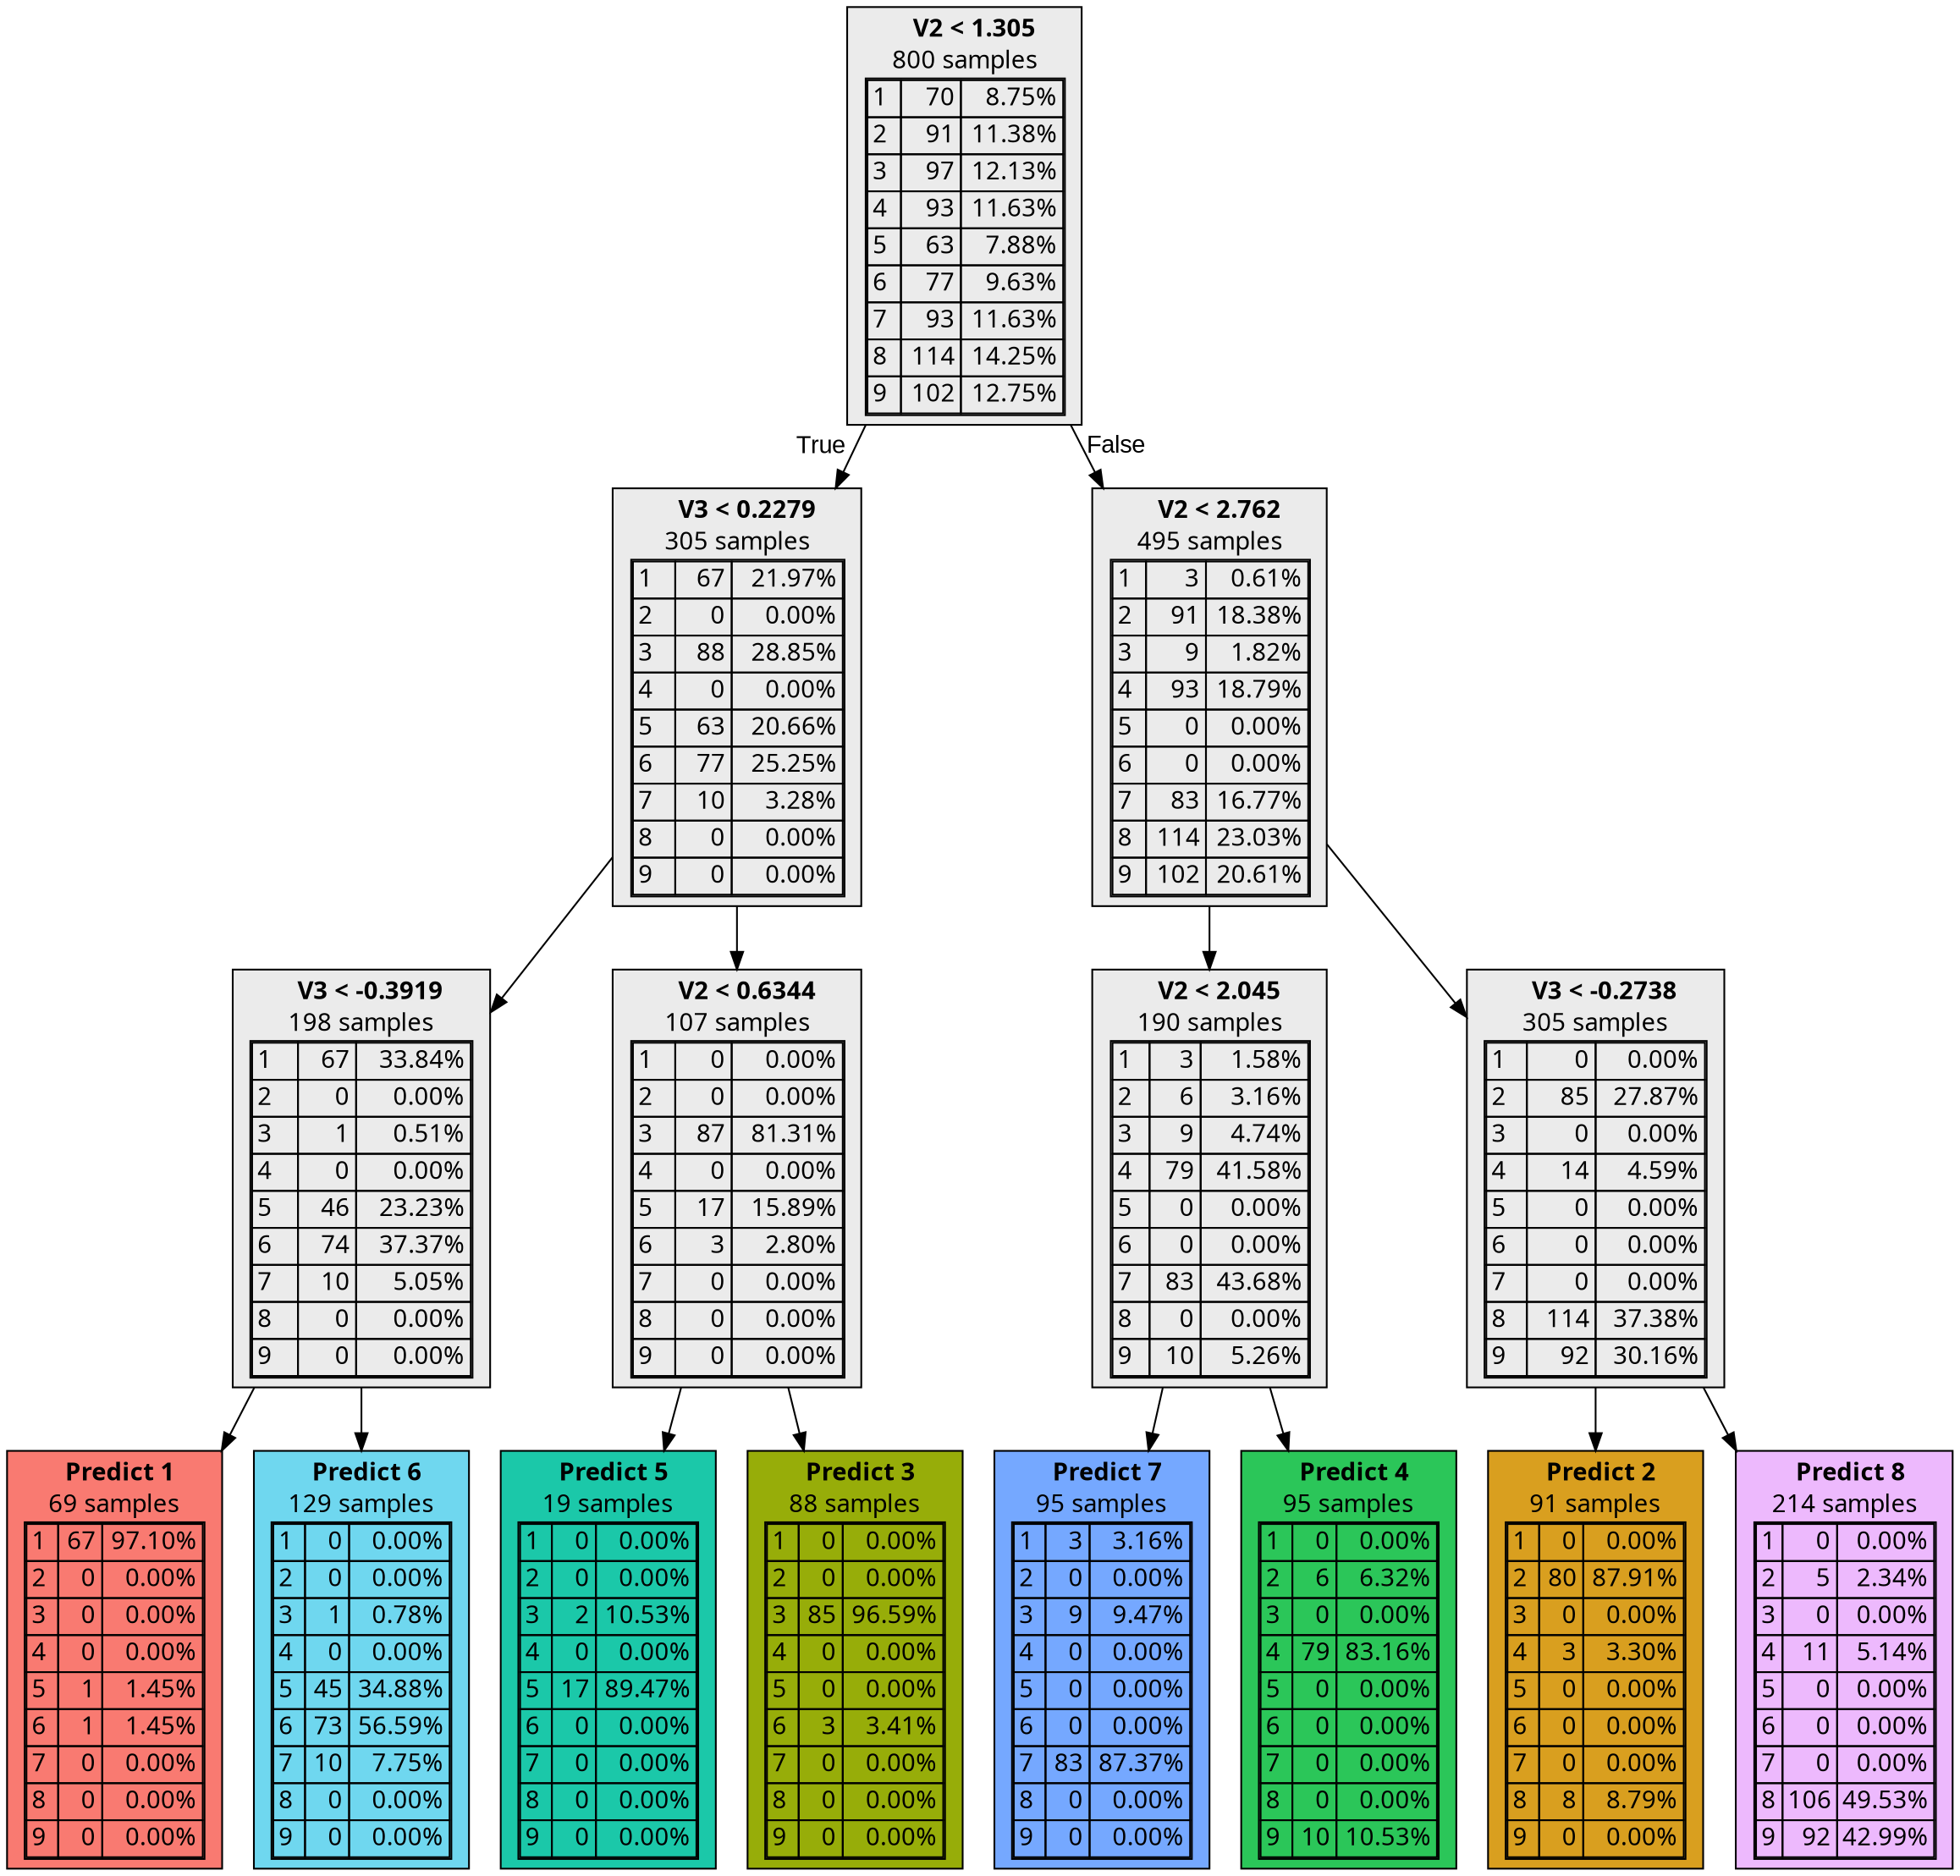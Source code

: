 digraph {
    1 [label=<  <TABLE BORDER="0" CELLPADDING="0">
      <TR>
    <TD>
      <B> V2 &lt; 1.305</B>
    </TD>
  </TR>

    <TR>
      <TD>800 samples</TD>
    </TR>
    <TR>
  <TD>
    <TABLE CELLSPACING="0">
        <TR >
    <TD ALIGN="LEFT">1</TD>
    <TD ALIGN="RIGHT">70</TD>
    <TD ALIGN="RIGHT">8.75%</TD>
  </TR>
  <TR >
    <TD ALIGN="LEFT">2</TD>
    <TD ALIGN="RIGHT">91</TD>
    <TD ALIGN="RIGHT">11.38%</TD>
  </TR>
  <TR >
    <TD ALIGN="LEFT">3</TD>
    <TD ALIGN="RIGHT">97</TD>
    <TD ALIGN="RIGHT">12.13%</TD>
  </TR>
  <TR >
    <TD ALIGN="LEFT">4</TD>
    <TD ALIGN="RIGHT">93</TD>
    <TD ALIGN="RIGHT">11.63%</TD>
  </TR>
  <TR >
    <TD ALIGN="LEFT">5</TD>
    <TD ALIGN="RIGHT">63</TD>
    <TD ALIGN="RIGHT">7.88%</TD>
  </TR>
  <TR >
    <TD ALIGN="LEFT">6</TD>
    <TD ALIGN="RIGHT">77</TD>
    <TD ALIGN="RIGHT">9.63%</TD>
  </TR>
  <TR >
    <TD ALIGN="LEFT">7</TD>
    <TD ALIGN="RIGHT">93</TD>
    <TD ALIGN="RIGHT">11.63%</TD>
  </TR>
  <TR class="highlighted">
    <TD ALIGN="LEFT">8</TD>
    <TD ALIGN="RIGHT">114</TD>
    <TD ALIGN="RIGHT">14.25%</TD>
  </TR>
  <TR >
    <TD ALIGN="LEFT">9</TD>
    <TD ALIGN="RIGHT">102</TD>
    <TD ALIGN="RIGHT">12.75%</TD>
  </TR>

    </TABLE>
  </TD>
</TR>

  </TABLE>
>,fillcolor="#EBEBEB",shape=box,fontname="bold arial",style="filled"];
    1 -> 2 [labeldistance=2.5, labelangle=45, headlabel="True",fontname="arial"];
    1 -> 9 [labeldistance=2.5, labelangle=-45, headlabel="False",fontname="arial"];
    2 [label=<  <TABLE BORDER="0" CELLPADDING="0">
      <TR>
    <TD>
      <B> V3 &lt; 0.2279</B>
    </TD>
  </TR>

    <TR>
      <TD>305 samples</TD>
    </TR>
    <TR>
  <TD>
    <TABLE CELLSPACING="0">
        <TR >
    <TD ALIGN="LEFT">1</TD>
    <TD ALIGN="RIGHT">67</TD>
    <TD ALIGN="RIGHT">21.97%</TD>
  </TR>
  <TR >
    <TD ALIGN="LEFT">2</TD>
    <TD ALIGN="RIGHT">0</TD>
    <TD ALIGN="RIGHT">0.00%</TD>
  </TR>
  <TR class="highlighted">
    <TD ALIGN="LEFT">3</TD>
    <TD ALIGN="RIGHT">88</TD>
    <TD ALIGN="RIGHT">28.85%</TD>
  </TR>
  <TR >
    <TD ALIGN="LEFT">4</TD>
    <TD ALIGN="RIGHT">0</TD>
    <TD ALIGN="RIGHT">0.00%</TD>
  </TR>
  <TR >
    <TD ALIGN="LEFT">5</TD>
    <TD ALIGN="RIGHT">63</TD>
    <TD ALIGN="RIGHT">20.66%</TD>
  </TR>
  <TR >
    <TD ALIGN="LEFT">6</TD>
    <TD ALIGN="RIGHT">77</TD>
    <TD ALIGN="RIGHT">25.25%</TD>
  </TR>
  <TR >
    <TD ALIGN="LEFT">7</TD>
    <TD ALIGN="RIGHT">10</TD>
    <TD ALIGN="RIGHT">3.28%</TD>
  </TR>
  <TR >
    <TD ALIGN="LEFT">8</TD>
    <TD ALIGN="RIGHT">0</TD>
    <TD ALIGN="RIGHT">0.00%</TD>
  </TR>
  <TR >
    <TD ALIGN="LEFT">9</TD>
    <TD ALIGN="RIGHT">0</TD>
    <TD ALIGN="RIGHT">0.00%</TD>
  </TR>

    </TABLE>
  </TD>
</TR>

  </TABLE>
>,fillcolor="#EBEBEB",shape=box,fontname="bold arial",style="filled"];
    2 -> 3;
    2 -> 6;
    3 [label=<  <TABLE BORDER="0" CELLPADDING="0">
      <TR>
    <TD>
      <B> V3 &lt; -0.3919</B>
    </TD>
  </TR>

    <TR>
      <TD>198 samples</TD>
    </TR>
    <TR>
  <TD>
    <TABLE CELLSPACING="0">
        <TR >
    <TD ALIGN="LEFT">1</TD>
    <TD ALIGN="RIGHT">67</TD>
    <TD ALIGN="RIGHT">33.84%</TD>
  </TR>
  <TR >
    <TD ALIGN="LEFT">2</TD>
    <TD ALIGN="RIGHT">0</TD>
    <TD ALIGN="RIGHT">0.00%</TD>
  </TR>
  <TR >
    <TD ALIGN="LEFT">3</TD>
    <TD ALIGN="RIGHT">1</TD>
    <TD ALIGN="RIGHT">0.51%</TD>
  </TR>
  <TR >
    <TD ALIGN="LEFT">4</TD>
    <TD ALIGN="RIGHT">0</TD>
    <TD ALIGN="RIGHT">0.00%</TD>
  </TR>
  <TR >
    <TD ALIGN="LEFT">5</TD>
    <TD ALIGN="RIGHT">46</TD>
    <TD ALIGN="RIGHT">23.23%</TD>
  </TR>
  <TR class="highlighted">
    <TD ALIGN="LEFT">6</TD>
    <TD ALIGN="RIGHT">74</TD>
    <TD ALIGN="RIGHT">37.37%</TD>
  </TR>
  <TR >
    <TD ALIGN="LEFT">7</TD>
    <TD ALIGN="RIGHT">10</TD>
    <TD ALIGN="RIGHT">5.05%</TD>
  </TR>
  <TR >
    <TD ALIGN="LEFT">8</TD>
    <TD ALIGN="RIGHT">0</TD>
    <TD ALIGN="RIGHT">0.00%</TD>
  </TR>
  <TR >
    <TD ALIGN="LEFT">9</TD>
    <TD ALIGN="RIGHT">0</TD>
    <TD ALIGN="RIGHT">0.00%</TD>
  </TR>

    </TABLE>
  </TD>
</TR>

  </TABLE>
>,fillcolor="#EBEBEB",shape=box,fontname="bold arial",style="filled"];
    3 -> 4;
    3 -> 5;
    4 [label=<  <TABLE BORDER="0" CELLPADDING="0">
      <TR>
    <TD>
      <B>Predict 1</B>
    </TD>
  </TR>

    <TR>
      <TD>69 samples</TD>
    </TR>
    <TR>
  <TD>
    <TABLE CELLSPACING="0">
        <TR class="highlighted">
    <TD ALIGN="LEFT">1</TD>
    <TD ALIGN="RIGHT">67</TD>
    <TD ALIGN="RIGHT">97.10%</TD>
  </TR>
  <TR >
    <TD ALIGN="LEFT">2</TD>
    <TD ALIGN="RIGHT">0</TD>
    <TD ALIGN="RIGHT">0.00%</TD>
  </TR>
  <TR >
    <TD ALIGN="LEFT">3</TD>
    <TD ALIGN="RIGHT">0</TD>
    <TD ALIGN="RIGHT">0.00%</TD>
  </TR>
  <TR >
    <TD ALIGN="LEFT">4</TD>
    <TD ALIGN="RIGHT">0</TD>
    <TD ALIGN="RIGHT">0.00%</TD>
  </TR>
  <TR >
    <TD ALIGN="LEFT">5</TD>
    <TD ALIGN="RIGHT">1</TD>
    <TD ALIGN="RIGHT">1.45%</TD>
  </TR>
  <TR >
    <TD ALIGN="LEFT">6</TD>
    <TD ALIGN="RIGHT">1</TD>
    <TD ALIGN="RIGHT">1.45%</TD>
  </TR>
  <TR >
    <TD ALIGN="LEFT">7</TD>
    <TD ALIGN="RIGHT">0</TD>
    <TD ALIGN="RIGHT">0.00%</TD>
  </TR>
  <TR >
    <TD ALIGN="LEFT">8</TD>
    <TD ALIGN="RIGHT">0</TD>
    <TD ALIGN="RIGHT">0.00%</TD>
  </TR>
  <TR >
    <TD ALIGN="LEFT">9</TD>
    <TD ALIGN="RIGHT">0</TD>
    <TD ALIGN="RIGHT">0.00%</TD>
  </TR>

    </TABLE>
  </TD>
</TR>

  </TABLE>
>,fillcolor="#F8766Df8",shape=box,fontname="bold arial",style="filled",color=black];
    5 [label=<  <TABLE BORDER="0" CELLPADDING="0">
      <TR>
    <TD>
      <B>Predict 6</B>
    </TD>
  </TR>

    <TR>
      <TD>129 samples</TD>
    </TR>
    <TR>
  <TD>
    <TABLE CELLSPACING="0">
        <TR >
    <TD ALIGN="LEFT">1</TD>
    <TD ALIGN="RIGHT">0</TD>
    <TD ALIGN="RIGHT">0.00%</TD>
  </TR>
  <TR >
    <TD ALIGN="LEFT">2</TD>
    <TD ALIGN="RIGHT">0</TD>
    <TD ALIGN="RIGHT">0.00%</TD>
  </TR>
  <TR >
    <TD ALIGN="LEFT">3</TD>
    <TD ALIGN="RIGHT">1</TD>
    <TD ALIGN="RIGHT">0.78%</TD>
  </TR>
  <TR >
    <TD ALIGN="LEFT">4</TD>
    <TD ALIGN="RIGHT">0</TD>
    <TD ALIGN="RIGHT">0.00%</TD>
  </TR>
  <TR >
    <TD ALIGN="LEFT">5</TD>
    <TD ALIGN="RIGHT">45</TD>
    <TD ALIGN="RIGHT">34.88%</TD>
  </TR>
  <TR class="highlighted">
    <TD ALIGN="LEFT">6</TD>
    <TD ALIGN="RIGHT">73</TD>
    <TD ALIGN="RIGHT">56.59%</TD>
  </TR>
  <TR >
    <TD ALIGN="LEFT">7</TD>
    <TD ALIGN="RIGHT">10</TD>
    <TD ALIGN="RIGHT">7.75%</TD>
  </TR>
  <TR >
    <TD ALIGN="LEFT">8</TD>
    <TD ALIGN="RIGHT">0</TD>
    <TD ALIGN="RIGHT">0.00%</TD>
  </TR>
  <TR >
    <TD ALIGN="LEFT">9</TD>
    <TD ALIGN="RIGHT">0</TD>
    <TD ALIGN="RIGHT">0.00%</TD>
  </TR>

    </TABLE>
  </TD>
</TR>

  </TABLE>
>,fillcolor="#00B9E390",shape=box,fontname="bold arial",style="filled",color=black];
    6 [label=<  <TABLE BORDER="0" CELLPADDING="0">
      <TR>
    <TD>
      <B> V2 &lt; 0.6344</B>
    </TD>
  </TR>

    <TR>
      <TD>107 samples</TD>
    </TR>
    <TR>
  <TD>
    <TABLE CELLSPACING="0">
        <TR >
    <TD ALIGN="LEFT">1</TD>
    <TD ALIGN="RIGHT">0</TD>
    <TD ALIGN="RIGHT">0.00%</TD>
  </TR>
  <TR >
    <TD ALIGN="LEFT">2</TD>
    <TD ALIGN="RIGHT">0</TD>
    <TD ALIGN="RIGHT">0.00%</TD>
  </TR>
  <TR class="highlighted">
    <TD ALIGN="LEFT">3</TD>
    <TD ALIGN="RIGHT">87</TD>
    <TD ALIGN="RIGHT">81.31%</TD>
  </TR>
  <TR >
    <TD ALIGN="LEFT">4</TD>
    <TD ALIGN="RIGHT">0</TD>
    <TD ALIGN="RIGHT">0.00%</TD>
  </TR>
  <TR >
    <TD ALIGN="LEFT">5</TD>
    <TD ALIGN="RIGHT">17</TD>
    <TD ALIGN="RIGHT">15.89%</TD>
  </TR>
  <TR >
    <TD ALIGN="LEFT">6</TD>
    <TD ALIGN="RIGHT">3</TD>
    <TD ALIGN="RIGHT">2.80%</TD>
  </TR>
  <TR >
    <TD ALIGN="LEFT">7</TD>
    <TD ALIGN="RIGHT">0</TD>
    <TD ALIGN="RIGHT">0.00%</TD>
  </TR>
  <TR >
    <TD ALIGN="LEFT">8</TD>
    <TD ALIGN="RIGHT">0</TD>
    <TD ALIGN="RIGHT">0.00%</TD>
  </TR>
  <TR >
    <TD ALIGN="LEFT">9</TD>
    <TD ALIGN="RIGHT">0</TD>
    <TD ALIGN="RIGHT">0.00%</TD>
  </TR>

    </TABLE>
  </TD>
</TR>

  </TABLE>
>,fillcolor="#EBEBEB",shape=box,fontname="bold arial",style="filled"];
    6 -> 7;
    6 -> 8;
    7 [label=<  <TABLE BORDER="0" CELLPADDING="0">
      <TR>
    <TD>
      <B>Predict 5</B>
    </TD>
  </TR>

    <TR>
      <TD>19 samples</TD>
    </TR>
    <TR>
  <TD>
    <TABLE CELLSPACING="0">
        <TR >
    <TD ALIGN="LEFT">1</TD>
    <TD ALIGN="RIGHT">0</TD>
    <TD ALIGN="RIGHT">0.00%</TD>
  </TR>
  <TR >
    <TD ALIGN="LEFT">2</TD>
    <TD ALIGN="RIGHT">0</TD>
    <TD ALIGN="RIGHT">0.00%</TD>
  </TR>
  <TR >
    <TD ALIGN="LEFT">3</TD>
    <TD ALIGN="RIGHT">2</TD>
    <TD ALIGN="RIGHT">10.53%</TD>
  </TR>
  <TR >
    <TD ALIGN="LEFT">4</TD>
    <TD ALIGN="RIGHT">0</TD>
    <TD ALIGN="RIGHT">0.00%</TD>
  </TR>
  <TR class="highlighted">
    <TD ALIGN="LEFT">5</TD>
    <TD ALIGN="RIGHT">17</TD>
    <TD ALIGN="RIGHT">89.47%</TD>
  </TR>
  <TR >
    <TD ALIGN="LEFT">6</TD>
    <TD ALIGN="RIGHT">0</TD>
    <TD ALIGN="RIGHT">0.00%</TD>
  </TR>
  <TR >
    <TD ALIGN="LEFT">7</TD>
    <TD ALIGN="RIGHT">0</TD>
    <TD ALIGN="RIGHT">0.00%</TD>
  </TR>
  <TR >
    <TD ALIGN="LEFT">8</TD>
    <TD ALIGN="RIGHT">0</TD>
    <TD ALIGN="RIGHT">0.00%</TD>
  </TR>
  <TR >
    <TD ALIGN="LEFT">9</TD>
    <TD ALIGN="RIGHT">0</TD>
    <TD ALIGN="RIGHT">0.00%</TD>
  </TR>

    </TABLE>
  </TD>
</TR>

  </TABLE>
>,fillcolor="#00C19Fe4",shape=box,fontname="bold arial",style="filled",color=black];
    8 [label=<  <TABLE BORDER="0" CELLPADDING="0">
      <TR>
    <TD>
      <B>Predict 3</B>
    </TD>
  </TR>

    <TR>
      <TD>88 samples</TD>
    </TR>
    <TR>
  <TD>
    <TABLE CELLSPACING="0">
        <TR >
    <TD ALIGN="LEFT">1</TD>
    <TD ALIGN="RIGHT">0</TD>
    <TD ALIGN="RIGHT">0.00%</TD>
  </TR>
  <TR >
    <TD ALIGN="LEFT">2</TD>
    <TD ALIGN="RIGHT">0</TD>
    <TD ALIGN="RIGHT">0.00%</TD>
  </TR>
  <TR class="highlighted">
    <TD ALIGN="LEFT">3</TD>
    <TD ALIGN="RIGHT">85</TD>
    <TD ALIGN="RIGHT">96.59%</TD>
  </TR>
  <TR >
    <TD ALIGN="LEFT">4</TD>
    <TD ALIGN="RIGHT">0</TD>
    <TD ALIGN="RIGHT">0.00%</TD>
  </TR>
  <TR >
    <TD ALIGN="LEFT">5</TD>
    <TD ALIGN="RIGHT">0</TD>
    <TD ALIGN="RIGHT">0.00%</TD>
  </TR>
  <TR >
    <TD ALIGN="LEFT">6</TD>
    <TD ALIGN="RIGHT">3</TD>
    <TD ALIGN="RIGHT">3.41%</TD>
  </TR>
  <TR >
    <TD ALIGN="LEFT">7</TD>
    <TD ALIGN="RIGHT">0</TD>
    <TD ALIGN="RIGHT">0.00%</TD>
  </TR>
  <TR >
    <TD ALIGN="LEFT">8</TD>
    <TD ALIGN="RIGHT">0</TD>
    <TD ALIGN="RIGHT">0.00%</TD>
  </TR>
  <TR >
    <TD ALIGN="LEFT">9</TD>
    <TD ALIGN="RIGHT">0</TD>
    <TD ALIGN="RIGHT">0.00%</TD>
  </TR>

    </TABLE>
  </TD>
</TR>

  </TABLE>
>,fillcolor="#93AA00f6",shape=box,fontname="bold arial",style="filled",color=black];
    9 [label=<  <TABLE BORDER="0" CELLPADDING="0">
      <TR>
    <TD>
      <B> V2 &lt; 2.762</B>
    </TD>
  </TR>

    <TR>
      <TD>495 samples</TD>
    </TR>
    <TR>
  <TD>
    <TABLE CELLSPACING="0">
        <TR >
    <TD ALIGN="LEFT">1</TD>
    <TD ALIGN="RIGHT">3</TD>
    <TD ALIGN="RIGHT">0.61%</TD>
  </TR>
  <TR >
    <TD ALIGN="LEFT">2</TD>
    <TD ALIGN="RIGHT">91</TD>
    <TD ALIGN="RIGHT">18.38%</TD>
  </TR>
  <TR >
    <TD ALIGN="LEFT">3</TD>
    <TD ALIGN="RIGHT">9</TD>
    <TD ALIGN="RIGHT">1.82%</TD>
  </TR>
  <TR >
    <TD ALIGN="LEFT">4</TD>
    <TD ALIGN="RIGHT">93</TD>
    <TD ALIGN="RIGHT">18.79%</TD>
  </TR>
  <TR >
    <TD ALIGN="LEFT">5</TD>
    <TD ALIGN="RIGHT">0</TD>
    <TD ALIGN="RIGHT">0.00%</TD>
  </TR>
  <TR >
    <TD ALIGN="LEFT">6</TD>
    <TD ALIGN="RIGHT">0</TD>
    <TD ALIGN="RIGHT">0.00%</TD>
  </TR>
  <TR >
    <TD ALIGN="LEFT">7</TD>
    <TD ALIGN="RIGHT">83</TD>
    <TD ALIGN="RIGHT">16.77%</TD>
  </TR>
  <TR class="highlighted">
    <TD ALIGN="LEFT">8</TD>
    <TD ALIGN="RIGHT">114</TD>
    <TD ALIGN="RIGHT">23.03%</TD>
  </TR>
  <TR >
    <TD ALIGN="LEFT">9</TD>
    <TD ALIGN="RIGHT">102</TD>
    <TD ALIGN="RIGHT">20.61%</TD>
  </TR>

    </TABLE>
  </TD>
</TR>

  </TABLE>
>,fillcolor="#EBEBEB",shape=box,fontname="bold arial",style="filled"];
    9 -> 10;
    9 -> 13;
    10 [label=<  <TABLE BORDER="0" CELLPADDING="0">
      <TR>
    <TD>
      <B> V2 &lt; 2.045</B>
    </TD>
  </TR>

    <TR>
      <TD>190 samples</TD>
    </TR>
    <TR>
  <TD>
    <TABLE CELLSPACING="0">
        <TR >
    <TD ALIGN="LEFT">1</TD>
    <TD ALIGN="RIGHT">3</TD>
    <TD ALIGN="RIGHT">1.58%</TD>
  </TR>
  <TR >
    <TD ALIGN="LEFT">2</TD>
    <TD ALIGN="RIGHT">6</TD>
    <TD ALIGN="RIGHT">3.16%</TD>
  </TR>
  <TR >
    <TD ALIGN="LEFT">3</TD>
    <TD ALIGN="RIGHT">9</TD>
    <TD ALIGN="RIGHT">4.74%</TD>
  </TR>
  <TR >
    <TD ALIGN="LEFT">4</TD>
    <TD ALIGN="RIGHT">79</TD>
    <TD ALIGN="RIGHT">41.58%</TD>
  </TR>
  <TR >
    <TD ALIGN="LEFT">5</TD>
    <TD ALIGN="RIGHT">0</TD>
    <TD ALIGN="RIGHT">0.00%</TD>
  </TR>
  <TR >
    <TD ALIGN="LEFT">6</TD>
    <TD ALIGN="RIGHT">0</TD>
    <TD ALIGN="RIGHT">0.00%</TD>
  </TR>
  <TR class="highlighted">
    <TD ALIGN="LEFT">7</TD>
    <TD ALIGN="RIGHT">83</TD>
    <TD ALIGN="RIGHT">43.68%</TD>
  </TR>
  <TR >
    <TD ALIGN="LEFT">8</TD>
    <TD ALIGN="RIGHT">0</TD>
    <TD ALIGN="RIGHT">0.00%</TD>
  </TR>
  <TR >
    <TD ALIGN="LEFT">9</TD>
    <TD ALIGN="RIGHT">10</TD>
    <TD ALIGN="RIGHT">5.26%</TD>
  </TR>

    </TABLE>
  </TD>
</TR>

  </TABLE>
>,fillcolor="#EBEBEB",shape=box,fontname="bold arial",style="filled"];
    10 -> 11;
    10 -> 12;
    11 [label=<  <TABLE BORDER="0" CELLPADDING="0">
      <TR>
    <TD>
      <B>Predict 7</B>
    </TD>
  </TR>

    <TR>
      <TD>95 samples</TD>
    </TR>
    <TR>
  <TD>
    <TABLE CELLSPACING="0">
        <TR >
    <TD ALIGN="LEFT">1</TD>
    <TD ALIGN="RIGHT">3</TD>
    <TD ALIGN="RIGHT">3.16%</TD>
  </TR>
  <TR >
    <TD ALIGN="LEFT">2</TD>
    <TD ALIGN="RIGHT">0</TD>
    <TD ALIGN="RIGHT">0.00%</TD>
  </TR>
  <TR >
    <TD ALIGN="LEFT">3</TD>
    <TD ALIGN="RIGHT">9</TD>
    <TD ALIGN="RIGHT">9.47%</TD>
  </TR>
  <TR >
    <TD ALIGN="LEFT">4</TD>
    <TD ALIGN="RIGHT">0</TD>
    <TD ALIGN="RIGHT">0.00%</TD>
  </TR>
  <TR >
    <TD ALIGN="LEFT">5</TD>
    <TD ALIGN="RIGHT">0</TD>
    <TD ALIGN="RIGHT">0.00%</TD>
  </TR>
  <TR >
    <TD ALIGN="LEFT">6</TD>
    <TD ALIGN="RIGHT">0</TD>
    <TD ALIGN="RIGHT">0.00%</TD>
  </TR>
  <TR class="highlighted">
    <TD ALIGN="LEFT">7</TD>
    <TD ALIGN="RIGHT">83</TD>
    <TD ALIGN="RIGHT">87.37%</TD>
  </TR>
  <TR >
    <TD ALIGN="LEFT">8</TD>
    <TD ALIGN="RIGHT">0</TD>
    <TD ALIGN="RIGHT">0.00%</TD>
  </TR>
  <TR >
    <TD ALIGN="LEFT">9</TD>
    <TD ALIGN="RIGHT">0</TD>
    <TD ALIGN="RIGHT">0.00%</TD>
  </TR>

    </TABLE>
  </TD>
</TR>

  </TABLE>
>,fillcolor="#619CFFdf",shape=box,fontname="bold arial",style="filled",color=black];
    12 [label=<  <TABLE BORDER="0" CELLPADDING="0">
      <TR>
    <TD>
      <B>Predict 4</B>
    </TD>
  </TR>

    <TR>
      <TD>95 samples</TD>
    </TR>
    <TR>
  <TD>
    <TABLE CELLSPACING="0">
        <TR >
    <TD ALIGN="LEFT">1</TD>
    <TD ALIGN="RIGHT">0</TD>
    <TD ALIGN="RIGHT">0.00%</TD>
  </TR>
  <TR >
    <TD ALIGN="LEFT">2</TD>
    <TD ALIGN="RIGHT">6</TD>
    <TD ALIGN="RIGHT">6.32%</TD>
  </TR>
  <TR >
    <TD ALIGN="LEFT">3</TD>
    <TD ALIGN="RIGHT">0</TD>
    <TD ALIGN="RIGHT">0.00%</TD>
  </TR>
  <TR class="highlighted">
    <TD ALIGN="LEFT">4</TD>
    <TD ALIGN="RIGHT">79</TD>
    <TD ALIGN="RIGHT">83.16%</TD>
  </TR>
  <TR >
    <TD ALIGN="LEFT">5</TD>
    <TD ALIGN="RIGHT">0</TD>
    <TD ALIGN="RIGHT">0.00%</TD>
  </TR>
  <TR >
    <TD ALIGN="LEFT">6</TD>
    <TD ALIGN="RIGHT">0</TD>
    <TD ALIGN="RIGHT">0.00%</TD>
  </TR>
  <TR >
    <TD ALIGN="LEFT">7</TD>
    <TD ALIGN="RIGHT">0</TD>
    <TD ALIGN="RIGHT">0.00%</TD>
  </TR>
  <TR >
    <TD ALIGN="LEFT">8</TD>
    <TD ALIGN="RIGHT">0</TD>
    <TD ALIGN="RIGHT">0.00%</TD>
  </TR>
  <TR >
    <TD ALIGN="LEFT">9</TD>
    <TD ALIGN="RIGHT">10</TD>
    <TD ALIGN="RIGHT">10.53%</TD>
  </TR>

    </TABLE>
  </TD>
</TR>

  </TABLE>
>,fillcolor="#00BA38d4",shape=box,fontname="bold arial",style="filled",color=black];
    13 [label=<  <TABLE BORDER="0" CELLPADDING="0">
      <TR>
    <TD>
      <B> V3 &lt; -0.2738</B>
    </TD>
  </TR>

    <TR>
      <TD>305 samples</TD>
    </TR>
    <TR>
  <TD>
    <TABLE CELLSPACING="0">
        <TR >
    <TD ALIGN="LEFT">1</TD>
    <TD ALIGN="RIGHT">0</TD>
    <TD ALIGN="RIGHT">0.00%</TD>
  </TR>
  <TR >
    <TD ALIGN="LEFT">2</TD>
    <TD ALIGN="RIGHT">85</TD>
    <TD ALIGN="RIGHT">27.87%</TD>
  </TR>
  <TR >
    <TD ALIGN="LEFT">3</TD>
    <TD ALIGN="RIGHT">0</TD>
    <TD ALIGN="RIGHT">0.00%</TD>
  </TR>
  <TR >
    <TD ALIGN="LEFT">4</TD>
    <TD ALIGN="RIGHT">14</TD>
    <TD ALIGN="RIGHT">4.59%</TD>
  </TR>
  <TR >
    <TD ALIGN="LEFT">5</TD>
    <TD ALIGN="RIGHT">0</TD>
    <TD ALIGN="RIGHT">0.00%</TD>
  </TR>
  <TR >
    <TD ALIGN="LEFT">6</TD>
    <TD ALIGN="RIGHT">0</TD>
    <TD ALIGN="RIGHT">0.00%</TD>
  </TR>
  <TR >
    <TD ALIGN="LEFT">7</TD>
    <TD ALIGN="RIGHT">0</TD>
    <TD ALIGN="RIGHT">0.00%</TD>
  </TR>
  <TR class="highlighted">
    <TD ALIGN="LEFT">8</TD>
    <TD ALIGN="RIGHT">114</TD>
    <TD ALIGN="RIGHT">37.38%</TD>
  </TR>
  <TR >
    <TD ALIGN="LEFT">9</TD>
    <TD ALIGN="RIGHT">92</TD>
    <TD ALIGN="RIGHT">30.16%</TD>
  </TR>

    </TABLE>
  </TD>
</TR>

  </TABLE>
>,fillcolor="#EBEBEB",shape=box,fontname="bold arial",style="filled"];
    13 -> 14;
    13 -> 15;
    14 [label=<  <TABLE BORDER="0" CELLPADDING="0">
      <TR>
    <TD>
      <B>Predict 2</B>
    </TD>
  </TR>

    <TR>
      <TD>91 samples</TD>
    </TR>
    <TR>
  <TD>
    <TABLE CELLSPACING="0">
        <TR >
    <TD ALIGN="LEFT">1</TD>
    <TD ALIGN="RIGHT">0</TD>
    <TD ALIGN="RIGHT">0.00%</TD>
  </TR>
  <TR class="highlighted">
    <TD ALIGN="LEFT">2</TD>
    <TD ALIGN="RIGHT">80</TD>
    <TD ALIGN="RIGHT">87.91%</TD>
  </TR>
  <TR >
    <TD ALIGN="LEFT">3</TD>
    <TD ALIGN="RIGHT">0</TD>
    <TD ALIGN="RIGHT">0.00%</TD>
  </TR>
  <TR >
    <TD ALIGN="LEFT">4</TD>
    <TD ALIGN="RIGHT">3</TD>
    <TD ALIGN="RIGHT">3.30%</TD>
  </TR>
  <TR >
    <TD ALIGN="LEFT">5</TD>
    <TD ALIGN="RIGHT">0</TD>
    <TD ALIGN="RIGHT">0.00%</TD>
  </TR>
  <TR >
    <TD ALIGN="LEFT">6</TD>
    <TD ALIGN="RIGHT">0</TD>
    <TD ALIGN="RIGHT">0.00%</TD>
  </TR>
  <TR >
    <TD ALIGN="LEFT">7</TD>
    <TD ALIGN="RIGHT">0</TD>
    <TD ALIGN="RIGHT">0.00%</TD>
  </TR>
  <TR >
    <TD ALIGN="LEFT">8</TD>
    <TD ALIGN="RIGHT">8</TD>
    <TD ALIGN="RIGHT">8.79%</TD>
  </TR>
  <TR >
    <TD ALIGN="LEFT">9</TD>
    <TD ALIGN="RIGHT">0</TD>
    <TD ALIGN="RIGHT">0.00%</TD>
  </TR>

    </TABLE>
  </TD>
</TR>

  </TABLE>
>,fillcolor="#D39200e0",shape=box,fontname="bold arial",style="filled",color=black];
    15 [label=<  <TABLE BORDER="0" CELLPADDING="0">
      <TR>
    <TD>
      <B>Predict 8</B>
    </TD>
  </TR>

    <TR>
      <TD>214 samples</TD>
    </TR>
    <TR>
  <TD>
    <TABLE CELLSPACING="0">
        <TR >
    <TD ALIGN="LEFT">1</TD>
    <TD ALIGN="RIGHT">0</TD>
    <TD ALIGN="RIGHT">0.00%</TD>
  </TR>
  <TR >
    <TD ALIGN="LEFT">2</TD>
    <TD ALIGN="RIGHT">5</TD>
    <TD ALIGN="RIGHT">2.34%</TD>
  </TR>
  <TR >
    <TD ALIGN="LEFT">3</TD>
    <TD ALIGN="RIGHT">0</TD>
    <TD ALIGN="RIGHT">0.00%</TD>
  </TR>
  <TR >
    <TD ALIGN="LEFT">4</TD>
    <TD ALIGN="RIGHT">11</TD>
    <TD ALIGN="RIGHT">5.14%</TD>
  </TR>
  <TR >
    <TD ALIGN="LEFT">5</TD>
    <TD ALIGN="RIGHT">0</TD>
    <TD ALIGN="RIGHT">0.00%</TD>
  </TR>
  <TR >
    <TD ALIGN="LEFT">6</TD>
    <TD ALIGN="RIGHT">0</TD>
    <TD ALIGN="RIGHT">0.00%</TD>
  </TR>
  <TR >
    <TD ALIGN="LEFT">7</TD>
    <TD ALIGN="RIGHT">0</TD>
    <TD ALIGN="RIGHT">0.00%</TD>
  </TR>
  <TR class="highlighted">
    <TD ALIGN="LEFT">8</TD>
    <TD ALIGN="RIGHT">106</TD>
    <TD ALIGN="RIGHT">49.53%</TD>
  </TR>
  <TR >
    <TD ALIGN="LEFT">9</TD>
    <TD ALIGN="RIGHT">92</TD>
    <TD ALIGN="RIGHT">42.99%</TD>
  </TR>

    </TABLE>
  </TD>
</TR>

  </TABLE>
>,fillcolor="#DB72FB7e",shape=box,fontname="bold arial",style="filled",color=black];
}

